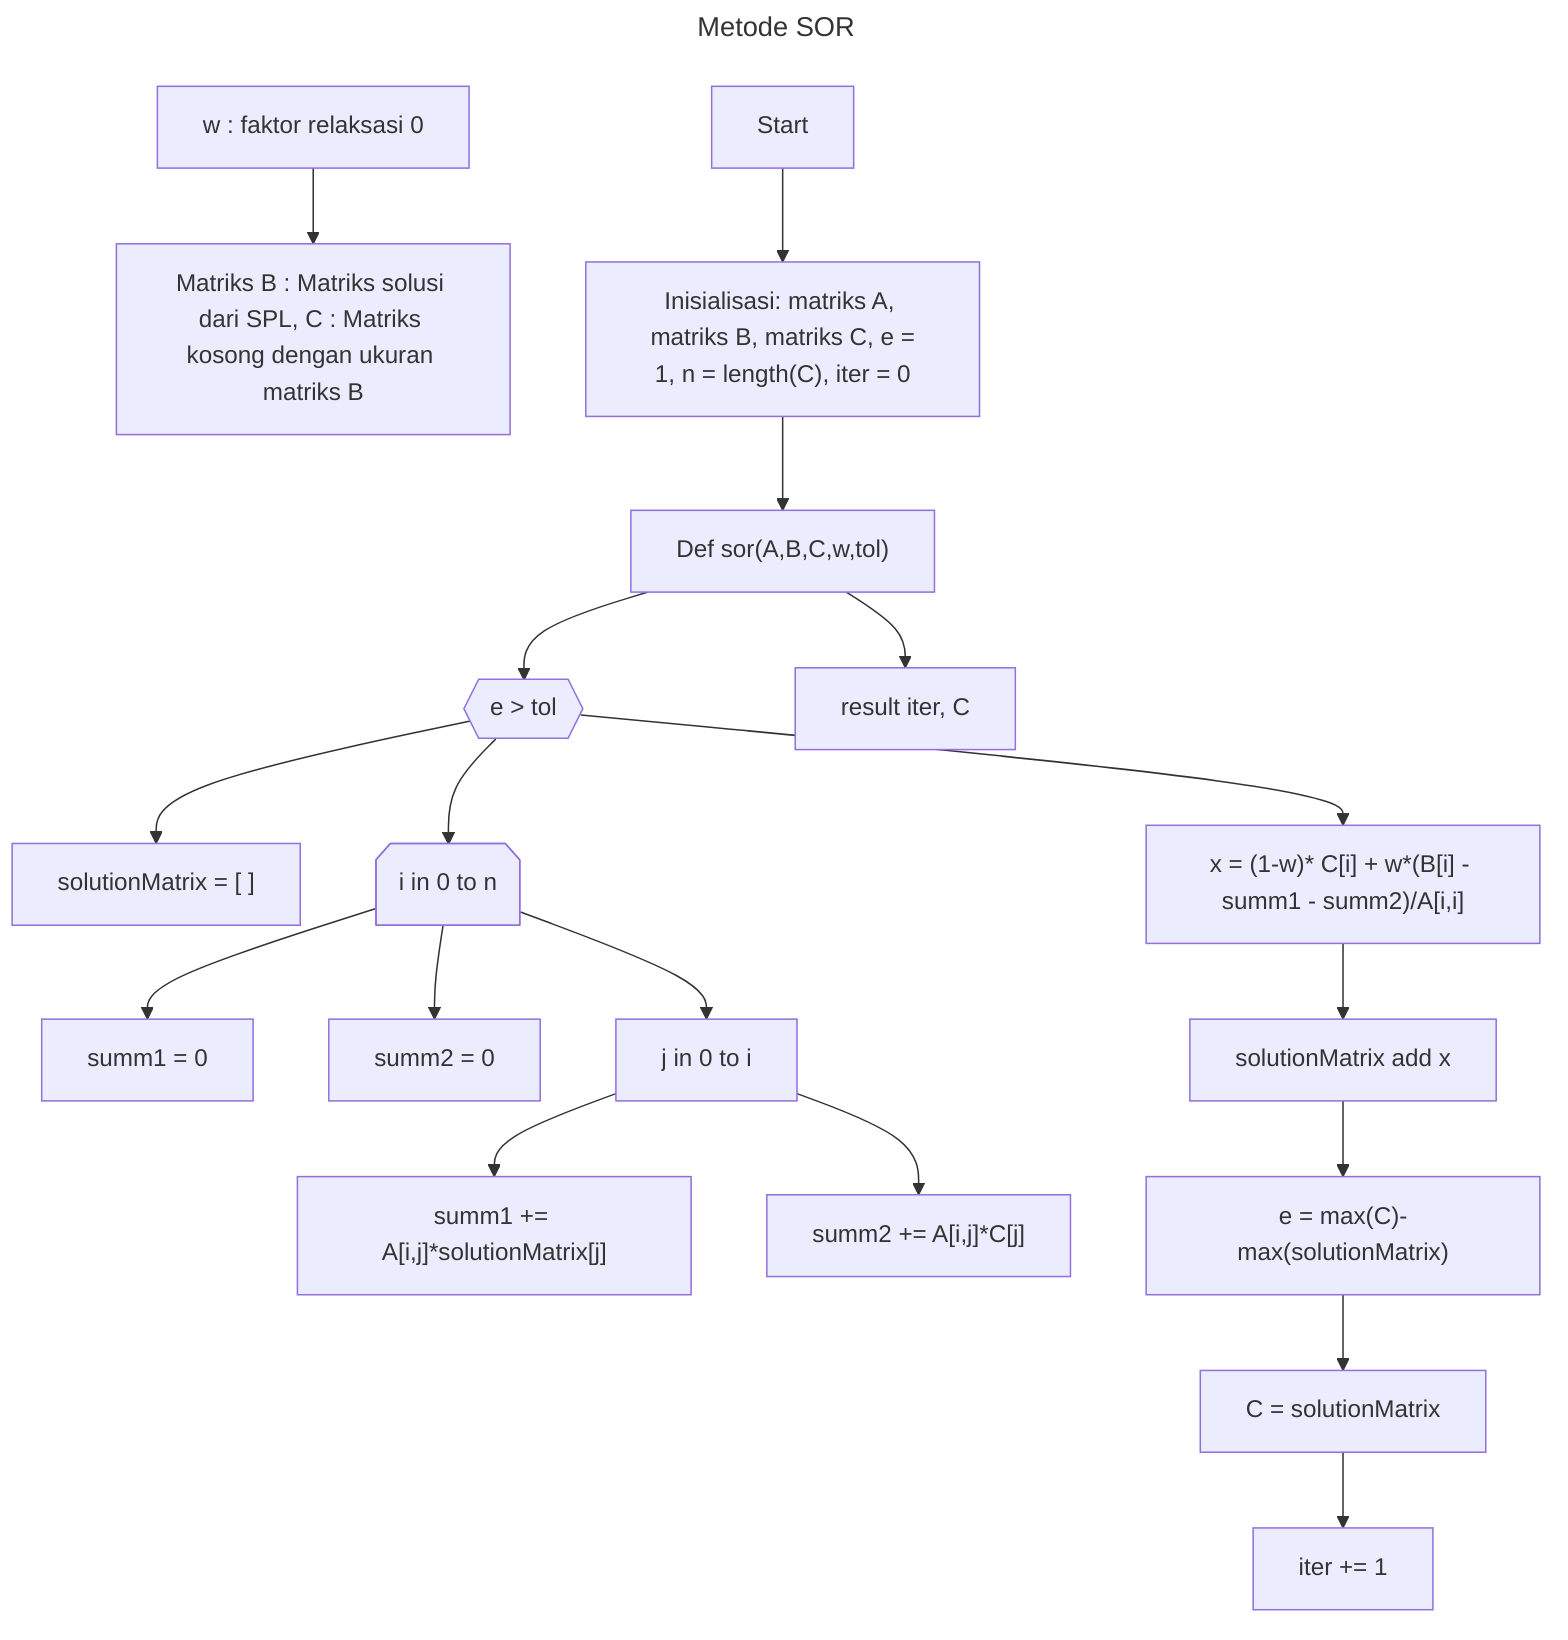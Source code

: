 ---
title: Metode SOR
---

flowchart TD;
    Z["w : faktor relaksasi 0<w<2"]
    Z-->ZZ["Matriks B : Matriks solusi dari SPL, C : Matriks kosong dengan ukuran matriks B"]

    A[Start] --> B["Inisialisasi: matriks A, \n matriks B, matriks C, e = 1, n = length(C), iter = 0"] 
    B --> X["Def sor(A,B,C,w,tol)"]
    X --> C{{"e > tol"}}
    C --> D["solutionMatrix = [ ]"]
    C --> E@{shape: notch-pent, label: "i in 0 to n"}
    E --> F["summ1 = 0"]
    E --> G["summ2 = 0"]
    E --> H["j in 0 to i"]
    H --> I["summ1 += A[i,j]*solutionMatrix[j]"]
    H --> K["summ2 += A[i,j]*C[j]"]
    C --> L["x = (1-w)* C[i] + w*(B[i] - summ1 - summ2)/A[i,i]"]
    L --> M["solutionMatrix add x"]
    M --> N["e = max(C)-max(solutionMatrix)"]
    N --> P["C = solutionMatrix"]
    P --> Q["iter += 1"]
    X --> R["result iter, C"]